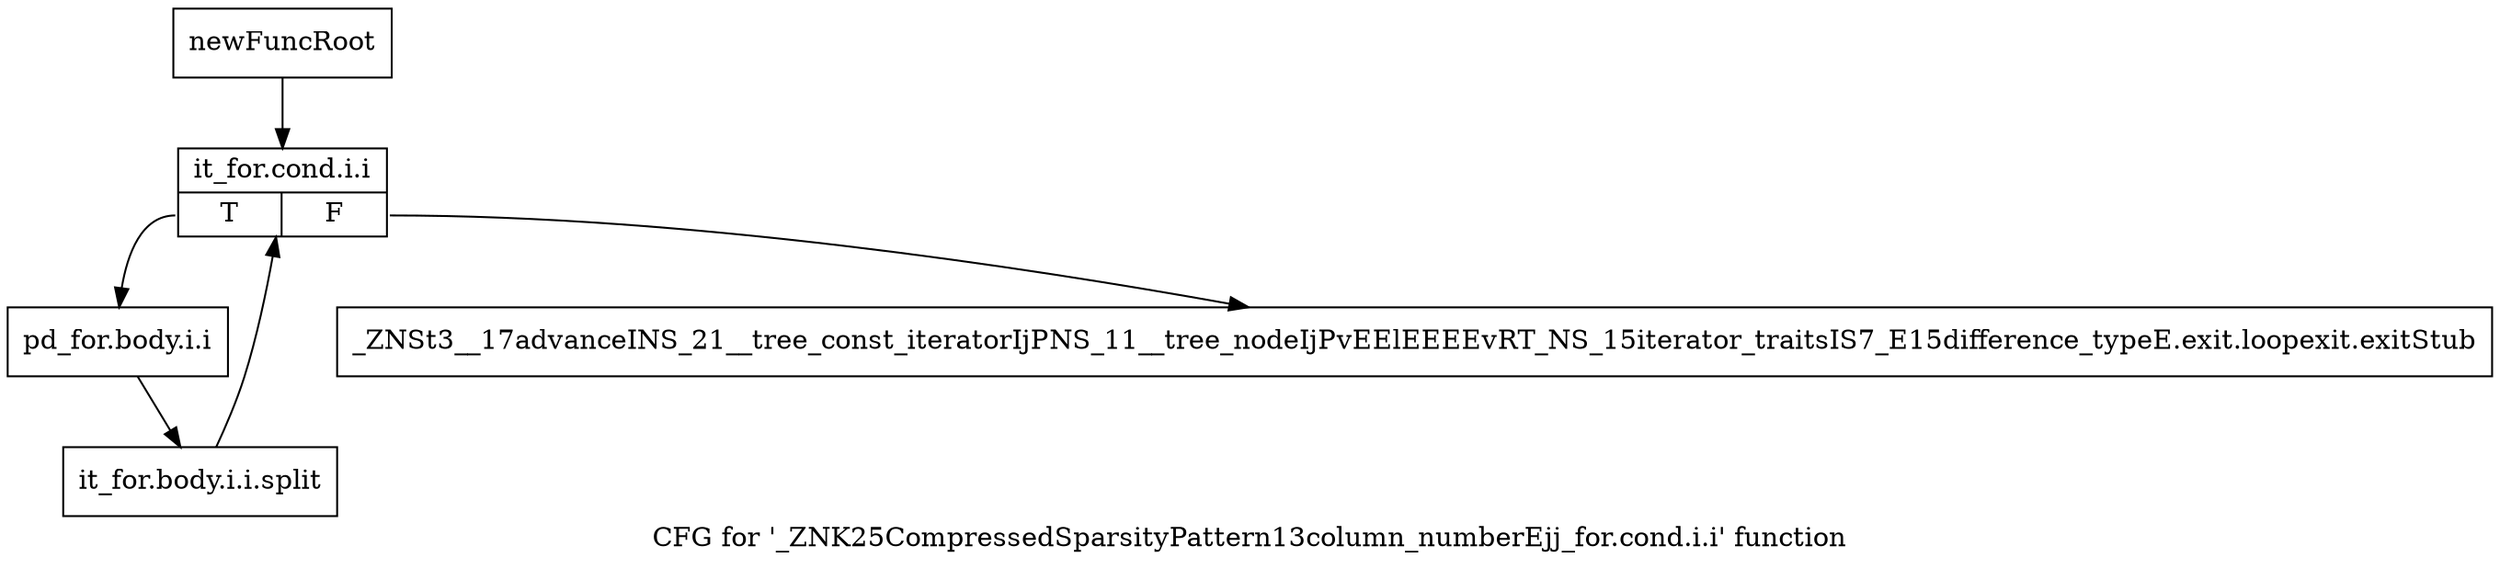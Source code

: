 digraph "CFG for '_ZNK25CompressedSparsityPattern13column_numberEjj_for.cond.i.i' function" {
	label="CFG for '_ZNK25CompressedSparsityPattern13column_numberEjj_for.cond.i.i' function";

	Node0x8b44e70 [shape=record,label="{newFuncRoot}"];
	Node0x8b44e70 -> Node0x8b44f10;
	Node0x8b44ec0 [shape=record,label="{_ZNSt3__17advanceINS_21__tree_const_iteratorIjPNS_11__tree_nodeIjPvEElEEEEvRT_NS_15iterator_traitsIS7_E15difference_typeE.exit.loopexit.exitStub}"];
	Node0x8b44f10 [shape=record,label="{it_for.cond.i.i|{<s0>T|<s1>F}}"];
	Node0x8b44f10:s0 -> Node0x8b44f60;
	Node0x8b44f10:s1 -> Node0x8b44ec0;
	Node0x8b44f60 [shape=record,label="{pd_for.body.i.i}"];
	Node0x8b44f60 -> Node0xc6d2220;
	Node0xc6d2220 [shape=record,label="{it_for.body.i.i.split}"];
	Node0xc6d2220 -> Node0x8b44f10;
}

